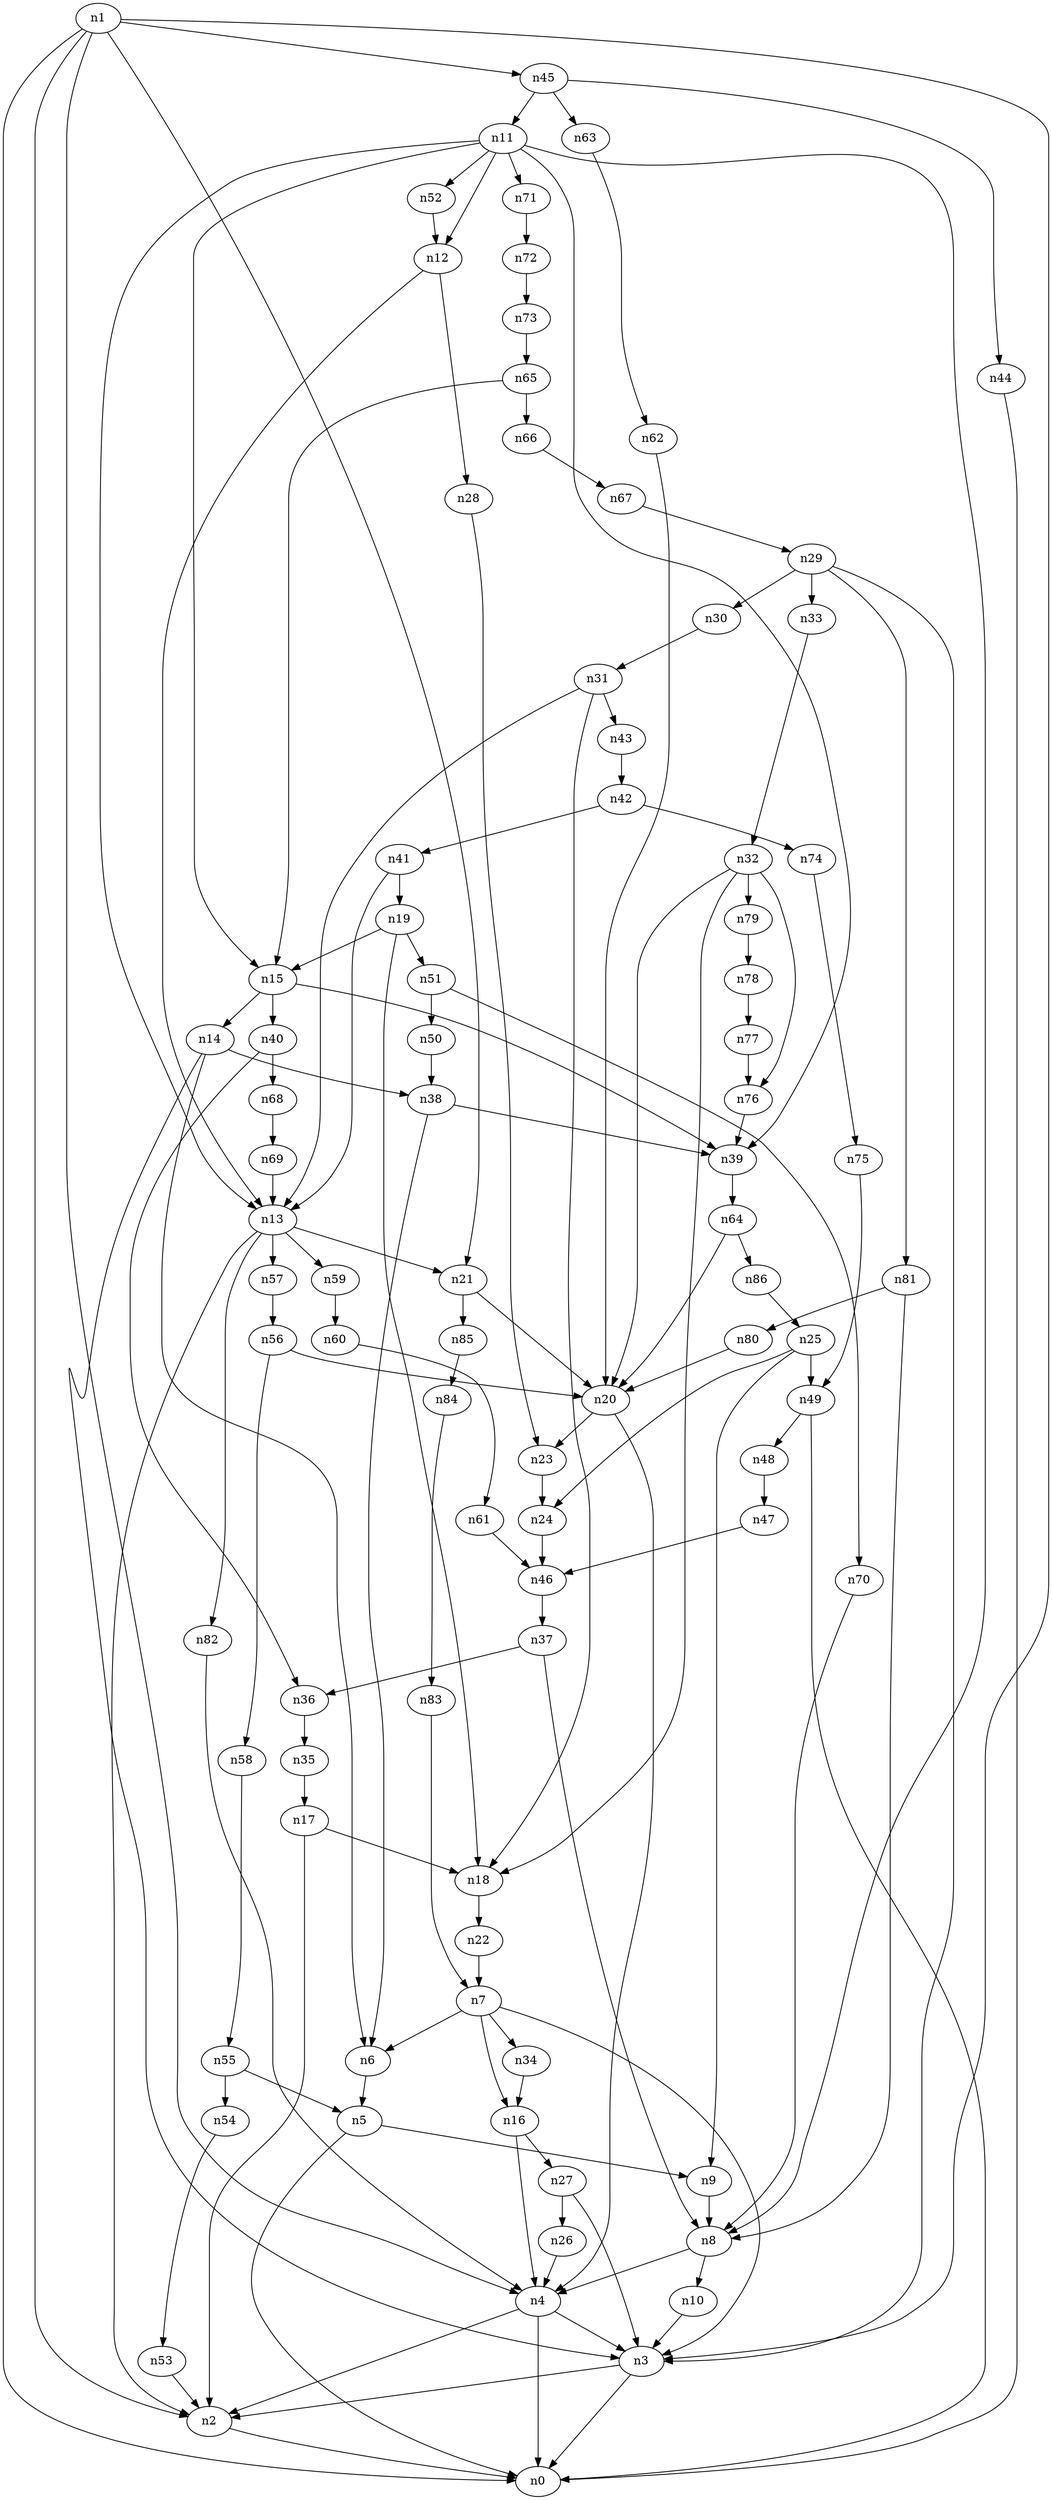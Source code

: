 digraph G {
	n1 -> n0	 [_graphml_id=e0];
	n1 -> n2	 [_graphml_id=e1];
	n1 -> n3	 [_graphml_id=e6];
	n1 -> n4	 [_graphml_id=e9];
	n1 -> n21	 [_graphml_id=e35];
	n1 -> n45	 [_graphml_id=e75];
	n2 -> n0	 [_graphml_id=e5];
	n3 -> n0	 [_graphml_id=e8];
	n3 -> n2	 [_graphml_id=e2];
	n4 -> n0	 [_graphml_id=e4];
	n4 -> n2	 [_graphml_id=e7];
	n4 -> n3	 [_graphml_id=e3];
	n5 -> n0	 [_graphml_id=e10];
	n5 -> n9	 [_graphml_id=e16];
	n6 -> n5	 [_graphml_id=e11];
	n7 -> n3	 [_graphml_id=e13];
	n7 -> n6	 [_graphml_id=e12];
	n7 -> n16	 [_graphml_id=e26];
	n7 -> n34	 [_graphml_id=e56];
	n8 -> n4	 [_graphml_id=e14];
	n8 -> n10	 [_graphml_id=e18];
	n9 -> n8	 [_graphml_id=e15];
	n10 -> n3	 [_graphml_id=e17];
	n11 -> n8	 [_graphml_id=e19];
	n11 -> n12	 [_graphml_id=e20];
	n11 -> n13	 [_graphml_id=e28];
	n11 -> n15	 [_graphml_id=e25];
	n11 -> n39	 [_graphml_id=e65];
	n11 -> n52	 [_graphml_id=e86];
	n11 -> n71	 [_graphml_id=e119];
	n12 -> n13	 [_graphml_id=e21];
	n12 -> n28	 [_graphml_id=e47];
	n13 -> n2	 [_graphml_id=e22];
	n13 -> n21	 [_graphml_id=e38];
	n13 -> n57	 [_graphml_id=e95];
	n13 -> n59	 [_graphml_id=e99];
	n13 -> n82	 [_graphml_id=e136];
	n14 -> n3	 [_graphml_id=e58];
	n14 -> n6	 [_graphml_id=e23];
	n14 -> n38	 [_graphml_id=e63];
	n15 -> n14	 [_graphml_id=e24];
	n15 -> n39	 [_graphml_id=e68];
	n15 -> n40	 [_graphml_id=e66];
	n16 -> n4	 [_graphml_id=e27];
	n16 -> n27	 [_graphml_id=e48];
	n17 -> n2	 [_graphml_id=e29];
	n17 -> n18	 [_graphml_id=e30];
	n18 -> n22	 [_graphml_id=e37];
	n19 -> n15	 [_graphml_id=e32];
	n19 -> n18	 [_graphml_id=e31];
	n19 -> n51	 [_graphml_id=e85];
	n20 -> n4	 [_graphml_id=e33];
	n20 -> n23	 [_graphml_id=e39];
	n21 -> n20	 [_graphml_id=e34];
	n21 -> n85	 [_graphml_id=e142];
	n22 -> n7	 [_graphml_id=e36];
	n23 -> n24	 [_graphml_id=e40];
	n24 -> n46	 [_graphml_id=e77];
	n25 -> n9	 [_graphml_id=e42];
	n25 -> n24	 [_graphml_id=e41];
	n25 -> n49	 [_graphml_id=e82];
	n26 -> n4	 [_graphml_id=e43];
	n27 -> n3	 [_graphml_id=e45];
	n27 -> n26	 [_graphml_id=e44];
	n28 -> n23	 [_graphml_id=e46];
	n29 -> n3	 [_graphml_id=e49];
	n29 -> n30	 [_graphml_id=e50];
	n29 -> n33	 [_graphml_id=e55];
	n29 -> n81	 [_graphml_id=e135];
	n30 -> n31	 [_graphml_id=e51];
	n31 -> n13	 [_graphml_id=e52];
	n31 -> n18	 [_graphml_id=e128];
	n31 -> n43	 [_graphml_id=e72];
	n32 -> n18	 [_graphml_id=e98];
	n32 -> n20	 [_graphml_id=e53];
	n32 -> n76	 [_graphml_id=e127];
	n32 -> n79	 [_graphml_id=e132];
	n33 -> n32	 [_graphml_id=e54];
	n34 -> n16	 [_graphml_id=e57];
	n35 -> n17	 [_graphml_id=e59];
	n36 -> n35	 [_graphml_id=e60];
	n37 -> n8	 [_graphml_id=e62];
	n37 -> n36	 [_graphml_id=e61];
	n38 -> n6	 [_graphml_id=e78];
	n38 -> n39	 [_graphml_id=e64];
	n39 -> n64	 [_graphml_id=e106];
	n40 -> n36	 [_graphml_id=e67];
	n40 -> n68	 [_graphml_id=e113];
	n41 -> n13	 [_graphml_id=e118];
	n41 -> n19	 [_graphml_id=e69];
	n42 -> n41	 [_graphml_id=e70];
	n42 -> n74	 [_graphml_id=e123];
	n43 -> n42	 [_graphml_id=e71];
	n44 -> n0	 [_graphml_id=e73];
	n45 -> n11	 [_graphml_id=e108];
	n45 -> n44	 [_graphml_id=e74];
	n45 -> n63	 [_graphml_id=e105];
	n46 -> n37	 [_graphml_id=e76];
	n47 -> n46	 [_graphml_id=e79];
	n48 -> n47	 [_graphml_id=e80];
	n49 -> n0	 [_graphml_id=e88];
	n49 -> n48	 [_graphml_id=e81];
	n50 -> n38	 [_graphml_id=e83];
	n51 -> n50	 [_graphml_id=e84];
	n51 -> n70	 [_graphml_id=e116];
	n52 -> n12	 [_graphml_id=e87];
	n53 -> n2	 [_graphml_id=e89];
	n54 -> n53	 [_graphml_id=e90];
	n55 -> n5	 [_graphml_id=e92];
	n55 -> n54	 [_graphml_id=e91];
	n56 -> n20	 [_graphml_id=e93];
	n56 -> n58	 [_graphml_id=e97];
	n57 -> n56	 [_graphml_id=e94];
	n58 -> n55	 [_graphml_id=e96];
	n59 -> n60	 [_graphml_id=e100];
	n60 -> n61	 [_graphml_id=e101];
	n61 -> n46	 [_graphml_id=e102];
	n62 -> n20	 [_graphml_id=e103];
	n63 -> n62	 [_graphml_id=e104];
	n64 -> n20	 [_graphml_id=e107];
	n64 -> n86	 [_graphml_id=e143];
	n65 -> n15	 [_graphml_id=e109];
	n65 -> n66	 [_graphml_id=e110];
	n66 -> n67	 [_graphml_id=e111];
	n67 -> n29	 [_graphml_id=e112];
	n68 -> n69	 [_graphml_id=e114];
	n69 -> n13	 [_graphml_id=e115];
	n70 -> n8	 [_graphml_id=e117];
	n71 -> n72	 [_graphml_id=e120];
	n72 -> n73	 [_graphml_id=e121];
	n73 -> n65	 [_graphml_id=e122];
	n74 -> n75	 [_graphml_id=e124];
	n75 -> n49	 [_graphml_id=e125];
	n76 -> n39	 [_graphml_id=e126];
	n77 -> n76	 [_graphml_id=e129];
	n78 -> n77	 [_graphml_id=e130];
	n79 -> n78	 [_graphml_id=e131];
	n80 -> n20	 [_graphml_id=e133];
	n81 -> n8	 [_graphml_id=e138];
	n81 -> n80	 [_graphml_id=e134];
	n82 -> n4	 [_graphml_id=e137];
	n83 -> n7	 [_graphml_id=e139];
	n84 -> n83	 [_graphml_id=e140];
	n85 -> n84	 [_graphml_id=e141];
	n86 -> n25	 [_graphml_id=e144];
}
